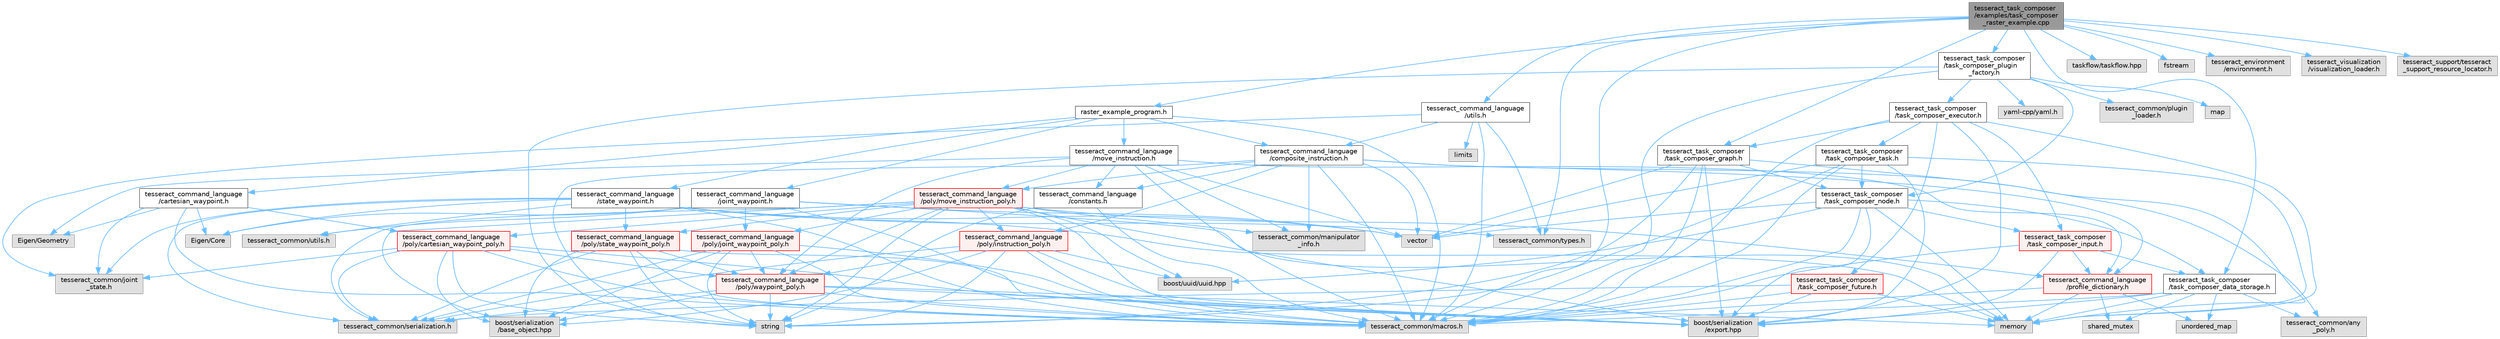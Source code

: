 digraph "tesseract_task_composer/examples/task_composer_raster_example.cpp"
{
 // LATEX_PDF_SIZE
  bgcolor="transparent";
  edge [fontname=Helvetica,fontsize=10,labelfontname=Helvetica,labelfontsize=10];
  node [fontname=Helvetica,fontsize=10,shape=box,height=0.2,width=0.4];
  Node1 [label="tesseract_task_composer\l/examples/task_composer\l_raster_example.cpp",height=0.2,width=0.4,color="gray40", fillcolor="grey60", style="filled", fontcolor="black",tooltip=" "];
  Node1 -> Node2 [color="steelblue1",style="solid"];
  Node2 [label="tesseract_common/macros.h",height=0.2,width=0.4,color="grey60", fillcolor="#E0E0E0", style="filled",tooltip=" "];
  Node1 -> Node3 [color="steelblue1",style="solid"];
  Node3 [label="taskflow/taskflow.hpp",height=0.2,width=0.4,color="grey60", fillcolor="#E0E0E0", style="filled",tooltip=" "];
  Node1 -> Node4 [color="steelblue1",style="solid"];
  Node4 [label="fstream",height=0.2,width=0.4,color="grey60", fillcolor="#E0E0E0", style="filled",tooltip=" "];
  Node1 -> Node5 [color="steelblue1",style="solid"];
  Node5 [label="raster_example_program.h",height=0.2,width=0.4,color="grey40", fillcolor="white", style="filled",URL="$db/d2d/raster__example__program_8h.html",tooltip="Example raster paths."];
  Node5 -> Node2 [color="steelblue1",style="solid"];
  Node5 -> Node6 [color="steelblue1",style="solid"];
  Node6 [label="tesseract_command_language\l/composite_instruction.h",height=0.2,width=0.4,color="grey40", fillcolor="white", style="filled",URL="$d5/df7/composite__instruction_8h.html",tooltip=" "];
  Node6 -> Node2 [color="steelblue1",style="solid"];
  Node6 -> Node7 [color="steelblue1",style="solid"];
  Node7 [label="vector",height=0.2,width=0.4,color="grey60", fillcolor="#E0E0E0", style="filled",tooltip=" "];
  Node6 -> Node8 [color="steelblue1",style="solid"];
  Node8 [label="string",height=0.2,width=0.4,color="grey60", fillcolor="#E0E0E0", style="filled",tooltip=" "];
  Node6 -> Node9 [color="steelblue1",style="solid"];
  Node9 [label="tesseract_command_language\l/poly/instruction_poly.h",height=0.2,width=0.4,color="red", fillcolor="#FFF0F0", style="filled",URL="$d1/db1/instruction__poly_8h.html",tooltip=" "];
  Node9 -> Node2 [color="steelblue1",style="solid"];
  Node9 -> Node8 [color="steelblue1",style="solid"];
  Node9 -> Node10 [color="steelblue1",style="solid"];
  Node10 [label="boost/serialization\l/base_object.hpp",height=0.2,width=0.4,color="grey60", fillcolor="#E0E0E0", style="filled",tooltip=" "];
  Node9 -> Node11 [color="steelblue1",style="solid"];
  Node11 [label="boost/serialization\l/export.hpp",height=0.2,width=0.4,color="grey60", fillcolor="#E0E0E0", style="filled",tooltip=" "];
  Node9 -> Node13 [color="steelblue1",style="solid"];
  Node13 [label="boost/uuid/uuid.hpp",height=0.2,width=0.4,color="grey60", fillcolor="#E0E0E0", style="filled",tooltip=" "];
  Node9 -> Node14 [color="steelblue1",style="solid"];
  Node14 [label="tesseract_command_language\l/poly/waypoint_poly.h",height=0.2,width=0.4,color="red", fillcolor="#FFF0F0", style="filled",URL="$d3/dc4/waypoint__poly_8h.html",tooltip=" "];
  Node14 -> Node2 [color="steelblue1",style="solid"];
  Node14 -> Node15 [color="steelblue1",style="solid"];
  Node15 [label="memory",height=0.2,width=0.4,color="grey60", fillcolor="#E0E0E0", style="filled",tooltip=" "];
  Node14 -> Node8 [color="steelblue1",style="solid"];
  Node14 -> Node10 [color="steelblue1",style="solid"];
  Node14 -> Node11 [color="steelblue1",style="solid"];
  Node14 -> Node17 [color="steelblue1",style="solid"];
  Node17 [label="tesseract_common/serialization.h",height=0.2,width=0.4,color="grey60", fillcolor="#E0E0E0", style="filled",tooltip=" "];
  Node9 -> Node17 [color="steelblue1",style="solid"];
  Node6 -> Node19 [color="steelblue1",style="solid"];
  Node19 [label="tesseract_command_language\l/poly/move_instruction_poly.h",height=0.2,width=0.4,color="red", fillcolor="#FFF0F0", style="filled",URL="$dc/df1/move__instruction__poly_8h.html",tooltip="The move instruction interface."];
  Node19 -> Node2 [color="steelblue1",style="solid"];
  Node19 -> Node8 [color="steelblue1",style="solid"];
  Node19 -> Node10 [color="steelblue1",style="solid"];
  Node19 -> Node11 [color="steelblue1",style="solid"];
  Node19 -> Node13 [color="steelblue1",style="solid"];
  Node19 -> Node9 [color="steelblue1",style="solid"];
  Node19 -> Node20 [color="steelblue1",style="solid"];
  Node20 [label="tesseract_command_language\l/poly/cartesian_waypoint_poly.h",height=0.2,width=0.4,color="red", fillcolor="#FFF0F0", style="filled",URL="$d7/df9/cartesian__waypoint__poly_8h.html",tooltip="The cartesian waypoint interface."];
  Node20 -> Node2 [color="steelblue1",style="solid"];
  Node20 -> Node8 [color="steelblue1",style="solid"];
  Node20 -> Node10 [color="steelblue1",style="solid"];
  Node20 -> Node11 [color="steelblue1",style="solid"];
  Node20 -> Node14 [color="steelblue1",style="solid"];
  Node20 -> Node21 [color="steelblue1",style="solid"];
  Node21 [label="tesseract_common/joint\l_state.h",height=0.2,width=0.4,color="grey60", fillcolor="#E0E0E0", style="filled",tooltip=" "];
  Node20 -> Node17 [color="steelblue1",style="solid"];
  Node19 -> Node22 [color="steelblue1",style="solid"];
  Node22 [label="tesseract_command_language\l/poly/joint_waypoint_poly.h",height=0.2,width=0.4,color="red", fillcolor="#FFF0F0", style="filled",URL="$d1/d66/joint__waypoint__poly_8h.html",tooltip="The joint waypoint interface."];
  Node22 -> Node2 [color="steelblue1",style="solid"];
  Node22 -> Node8 [color="steelblue1",style="solid"];
  Node22 -> Node10 [color="steelblue1",style="solid"];
  Node22 -> Node11 [color="steelblue1",style="solid"];
  Node22 -> Node14 [color="steelblue1",style="solid"];
  Node22 -> Node17 [color="steelblue1",style="solid"];
  Node19 -> Node23 [color="steelblue1",style="solid"];
  Node23 [label="tesseract_command_language\l/poly/state_waypoint_poly.h",height=0.2,width=0.4,color="red", fillcolor="#FFF0F0", style="filled",URL="$d7/d22/state__waypoint__poly_8h.html",tooltip="The state waypoint interface."];
  Node23 -> Node2 [color="steelblue1",style="solid"];
  Node23 -> Node8 [color="steelblue1",style="solid"];
  Node23 -> Node10 [color="steelblue1",style="solid"];
  Node23 -> Node11 [color="steelblue1",style="solid"];
  Node23 -> Node14 [color="steelblue1",style="solid"];
  Node23 -> Node17 [color="steelblue1",style="solid"];
  Node19 -> Node14 [color="steelblue1",style="solid"];
  Node19 -> Node24 [color="steelblue1",style="solid"];
  Node24 [label="tesseract_command_language\l/profile_dictionary.h",height=0.2,width=0.4,color="red", fillcolor="#FFF0F0", style="filled",URL="$dd/dd6/profile__dictionary_8h.html",tooltip="This is a profile dictionary for storing all profiles."];
  Node24 -> Node2 [color="steelblue1",style="solid"];
  Node24 -> Node27 [color="steelblue1",style="solid"];
  Node27 [label="unordered_map",height=0.2,width=0.4,color="grey60", fillcolor="#E0E0E0", style="filled",tooltip=" "];
  Node24 -> Node15 [color="steelblue1",style="solid"];
  Node24 -> Node29 [color="steelblue1",style="solid"];
  Node29 [label="shared_mutex",height=0.2,width=0.4,color="grey60", fillcolor="#E0E0E0", style="filled",tooltip=" "];
  Node19 -> Node30 [color="steelblue1",style="solid"];
  Node30 [label="tesseract_common/manipulator\l_info.h",height=0.2,width=0.4,color="grey60", fillcolor="#E0E0E0", style="filled",tooltip=" "];
  Node19 -> Node17 [color="steelblue1",style="solid"];
  Node6 -> Node31 [color="steelblue1",style="solid"];
  Node31 [label="tesseract_command_language\l/constants.h",height=0.2,width=0.4,color="grey40", fillcolor="white", style="filled",URL="$d2/d6f/constants_8h.html",tooltip="Containst Tesseract Command Language constants."];
  Node31 -> Node2 [color="steelblue1",style="solid"];
  Node31 -> Node8 [color="steelblue1",style="solid"];
  Node6 -> Node24 [color="steelblue1",style="solid"];
  Node6 -> Node30 [color="steelblue1",style="solid"];
  Node6 -> Node32 [color="steelblue1",style="solid"];
  Node32 [label="tesseract_common/any\l_poly.h",height=0.2,width=0.4,color="grey60", fillcolor="#E0E0E0", style="filled",tooltip=" "];
  Node5 -> Node33 [color="steelblue1",style="solid"];
  Node33 [label="tesseract_command_language\l/state_waypoint.h",height=0.2,width=0.4,color="grey40", fillcolor="white", style="filled",URL="$d1/d10/state__waypoint_8h.html",tooltip=" "];
  Node33 -> Node2 [color="steelblue1",style="solid"];
  Node33 -> Node34 [color="steelblue1",style="solid"];
  Node34 [label="Eigen/Core",height=0.2,width=0.4,color="grey60", fillcolor="#E0E0E0", style="filled",tooltip=" "];
  Node33 -> Node15 [color="steelblue1",style="solid"];
  Node33 -> Node7 [color="steelblue1",style="solid"];
  Node33 -> Node23 [color="steelblue1",style="solid"];
  Node33 -> Node21 [color="steelblue1",style="solid"];
  Node33 -> Node35 [color="steelblue1",style="solid"];
  Node35 [label="tesseract_common/utils.h",height=0.2,width=0.4,color="grey60", fillcolor="#E0E0E0", style="filled",tooltip=" "];
  Node33 -> Node36 [color="steelblue1",style="solid"];
  Node36 [label="tesseract_common/types.h",height=0.2,width=0.4,color="grey60", fillcolor="#E0E0E0", style="filled",tooltip=" "];
  Node33 -> Node17 [color="steelblue1",style="solid"];
  Node5 -> Node37 [color="steelblue1",style="solid"];
  Node37 [label="tesseract_command_language\l/cartesian_waypoint.h",height=0.2,width=0.4,color="grey40", fillcolor="white", style="filled",URL="$d3/d18/cartesian__waypoint_8h.html",tooltip=" "];
  Node37 -> Node2 [color="steelblue1",style="solid"];
  Node37 -> Node34 [color="steelblue1",style="solid"];
  Node37 -> Node38 [color="steelblue1",style="solid"];
  Node38 [label="Eigen/Geometry",height=0.2,width=0.4,color="grey60", fillcolor="#E0E0E0", style="filled",tooltip=" "];
  Node37 -> Node20 [color="steelblue1",style="solid"];
  Node37 -> Node21 [color="steelblue1",style="solid"];
  Node5 -> Node39 [color="steelblue1",style="solid"];
  Node39 [label="tesseract_command_language\l/joint_waypoint.h",height=0.2,width=0.4,color="grey40", fillcolor="white", style="filled",URL="$d7/d1f/joint__waypoint_8h.html",tooltip=" "];
  Node39 -> Node2 [color="steelblue1",style="solid"];
  Node39 -> Node34 [color="steelblue1",style="solid"];
  Node39 -> Node15 [color="steelblue1",style="solid"];
  Node39 -> Node7 [color="steelblue1",style="solid"];
  Node39 -> Node22 [color="steelblue1",style="solid"];
  Node39 -> Node35 [color="steelblue1",style="solid"];
  Node5 -> Node40 [color="steelblue1",style="solid"];
  Node40 [label="tesseract_command_language\l/move_instruction.h",height=0.2,width=0.4,color="grey40", fillcolor="white", style="filled",URL="$da/d74/move__instruction_8h.html",tooltip=" "];
  Node40 -> Node2 [color="steelblue1",style="solid"];
  Node40 -> Node7 [color="steelblue1",style="solid"];
  Node40 -> Node38 [color="steelblue1",style="solid"];
  Node40 -> Node19 [color="steelblue1",style="solid"];
  Node40 -> Node14 [color="steelblue1",style="solid"];
  Node40 -> Node31 [color="steelblue1",style="solid"];
  Node40 -> Node24 [color="steelblue1",style="solid"];
  Node40 -> Node30 [color="steelblue1",style="solid"];
  Node1 -> Node41 [color="steelblue1",style="solid"];
  Node41 [label="tesseract_task_composer\l/task_composer_graph.h",height=0.2,width=0.4,color="grey40", fillcolor="white", style="filled",URL="$d4/d58/task__composer__graph_8h.html",tooltip="A task graph."];
  Node41 -> Node2 [color="steelblue1",style="solid"];
  Node41 -> Node8 [color="steelblue1",style="solid"];
  Node41 -> Node7 [color="steelblue1",style="solid"];
  Node41 -> Node15 [color="steelblue1",style="solid"];
  Node41 -> Node42 [color="steelblue1",style="solid"];
  Node42 [label="tesseract_task_composer\l/task_composer_node.h",height=0.2,width=0.4,color="grey40", fillcolor="white", style="filled",URL="$da/dbe/task__composer__node_8h.html",tooltip="A node in the pipeline."];
  Node42 -> Node2 [color="steelblue1",style="solid"];
  Node42 -> Node15 [color="steelblue1",style="solid"];
  Node42 -> Node7 [color="steelblue1",style="solid"];
  Node42 -> Node13 [color="steelblue1",style="solid"];
  Node42 -> Node43 [color="steelblue1",style="solid"];
  Node43 [label="tesseract_task_composer\l/task_composer_input.h",height=0.2,width=0.4,color="red", fillcolor="#FFF0F0", style="filled",URL="$db/ddf/task__composer__input_8h.html",tooltip="The input data structure to the pipeline."];
  Node43 -> Node2 [color="steelblue1",style="solid"];
  Node43 -> Node24 [color="steelblue1",style="solid"];
  Node43 -> Node45 [color="steelblue1",style="solid"];
  Node45 [label="tesseract_task_composer\l/task_composer_data_storage.h",height=0.2,width=0.4,color="grey40", fillcolor="white", style="filled",URL="$dc/dc5/task__composer__data__storage_8h.html",tooltip="Data storage used when executing the pipeline."];
  Node45 -> Node2 [color="steelblue1",style="solid"];
  Node45 -> Node15 [color="steelblue1",style="solid"];
  Node45 -> Node27 [color="steelblue1",style="solid"];
  Node45 -> Node29 [color="steelblue1",style="solid"];
  Node45 -> Node32 [color="steelblue1",style="solid"];
  Node45 -> Node11 [color="steelblue1",style="solid"];
  Node43 -> Node11 [color="steelblue1",style="solid"];
  Node42 -> Node45 [color="steelblue1",style="solid"];
  Node42 -> Node11 [color="steelblue1",style="solid"];
  Node41 -> Node11 [color="steelblue1",style="solid"];
  Node1 -> Node45 [color="steelblue1",style="solid"];
  Node1 -> Node50 [color="steelblue1",style="solid"];
  Node50 [label="tesseract_task_composer\l/task_composer_plugin\l_factory.h",height=0.2,width=0.4,color="grey40", fillcolor="white", style="filled",URL="$da/d42/task__composer__plugin__factory_8h.html",tooltip="A plugin factory for producing a task composer."];
  Node50 -> Node2 [color="steelblue1",style="solid"];
  Node50 -> Node8 [color="steelblue1",style="solid"];
  Node50 -> Node47 [color="steelblue1",style="solid"];
  Node47 [label="map",height=0.2,width=0.4,color="grey60", fillcolor="#E0E0E0", style="filled",tooltip=" "];
  Node50 -> Node51 [color="steelblue1",style="solid"];
  Node51 [label="yaml-cpp/yaml.h",height=0.2,width=0.4,color="grey60", fillcolor="#E0E0E0", style="filled",tooltip=" "];
  Node50 -> Node42 [color="steelblue1",style="solid"];
  Node50 -> Node52 [color="steelblue1",style="solid"];
  Node52 [label="tesseract_task_composer\l/task_composer_executor.h",height=0.2,width=0.4,color="grey40", fillcolor="white", style="filled",URL="$d6/dab/task__composer__executor_8h.html",tooltip="The executor for executing task graphs."];
  Node52 -> Node2 [color="steelblue1",style="solid"];
  Node52 -> Node15 [color="steelblue1",style="solid"];
  Node52 -> Node41 [color="steelblue1",style="solid"];
  Node52 -> Node53 [color="steelblue1",style="solid"];
  Node53 [label="tesseract_task_composer\l/task_composer_task.h",height=0.2,width=0.4,color="grey40", fillcolor="white", style="filled",URL="$da/d71/task__composer__task_8h.html",tooltip="A task in the pipeline."];
  Node53 -> Node2 [color="steelblue1",style="solid"];
  Node53 -> Node8 [color="steelblue1",style="solid"];
  Node53 -> Node7 [color="steelblue1",style="solid"];
  Node53 -> Node15 [color="steelblue1",style="solid"];
  Node53 -> Node42 [color="steelblue1",style="solid"];
  Node53 -> Node11 [color="steelblue1",style="solid"];
  Node52 -> Node43 [color="steelblue1",style="solid"];
  Node52 -> Node54 [color="steelblue1",style="solid"];
  Node54 [label="tesseract_task_composer\l/task_composer_future.h",height=0.2,width=0.4,color="red", fillcolor="#FFF0F0", style="filled",URL="$dc/d59/task__composer__future_8h.html",tooltip="A task composer future."];
  Node54 -> Node2 [color="steelblue1",style="solid"];
  Node54 -> Node15 [color="steelblue1",style="solid"];
  Node54 -> Node17 [color="steelblue1",style="solid"];
  Node54 -> Node11 [color="steelblue1",style="solid"];
  Node52 -> Node11 [color="steelblue1",style="solid"];
  Node50 -> Node57 [color="steelblue1",style="solid"];
  Node57 [label="tesseract_common/plugin\l_loader.h",height=0.2,width=0.4,color="grey60", fillcolor="#E0E0E0", style="filled",tooltip=" "];
  Node1 -> Node36 [color="steelblue1",style="solid"];
  Node1 -> Node48 [color="steelblue1",style="solid"];
  Node48 [label="tesseract_environment\l/environment.h",height=0.2,width=0.4,color="grey60", fillcolor="#E0E0E0", style="filled",tooltip=" "];
  Node1 -> Node58 [color="steelblue1",style="solid"];
  Node58 [label="tesseract_command_language\l/utils.h",height=0.2,width=0.4,color="grey40", fillcolor="white", style="filled",URL="$d6/d75/tesseract__command__language_2include_2tesseract__command__language_2utils_8h.html",tooltip=" "];
  Node58 -> Node2 [color="steelblue1",style="solid"];
  Node58 -> Node59 [color="steelblue1",style="solid"];
  Node59 [label="limits",height=0.2,width=0.4,color="grey60", fillcolor="#E0E0E0", style="filled",tooltip=" "];
  Node58 -> Node6 [color="steelblue1",style="solid"];
  Node58 -> Node21 [color="steelblue1",style="solid"];
  Node58 -> Node36 [color="steelblue1",style="solid"];
  Node1 -> Node60 [color="steelblue1",style="solid"];
  Node60 [label="tesseract_visualization\l/visualization_loader.h",height=0.2,width=0.4,color="grey60", fillcolor="#E0E0E0", style="filled",tooltip=" "];
  Node1 -> Node61 [color="steelblue1",style="solid"];
  Node61 [label="tesseract_support/tesseract\l_support_resource_locator.h",height=0.2,width=0.4,color="grey60", fillcolor="#E0E0E0", style="filled",tooltip=" "];
}
